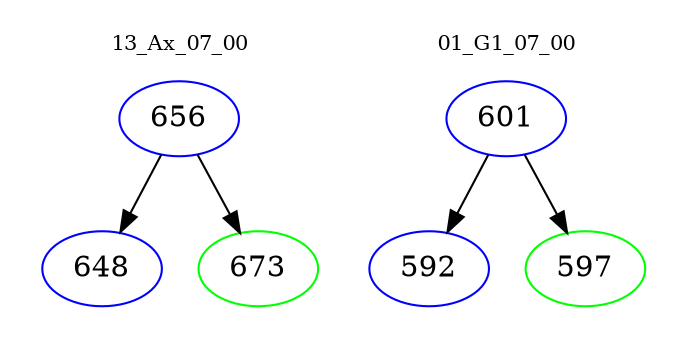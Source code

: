 digraph{
subgraph cluster_0 {
color = white
label = "13_Ax_07_00";
fontsize=10;
T0_656 [label="656", color="blue"]
T0_656 -> T0_648 [color="black"]
T0_648 [label="648", color="blue"]
T0_656 -> T0_673 [color="black"]
T0_673 [label="673", color="green"]
}
subgraph cluster_1 {
color = white
label = "01_G1_07_00";
fontsize=10;
T1_601 [label="601", color="blue"]
T1_601 -> T1_592 [color="black"]
T1_592 [label="592", color="blue"]
T1_601 -> T1_597 [color="black"]
T1_597 [label="597", color="green"]
}
}
